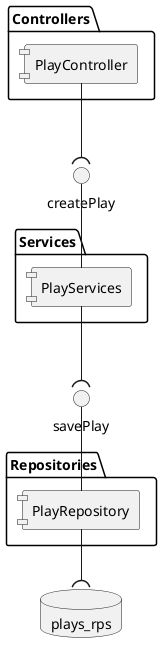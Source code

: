 @startuml
skinparam componentStyle uml1
skinparam lineType polyline

database "plays_rps"

package "Controllers" {
[PlayController]
}

[PlayController] --(createPlay

package "Services" {
createPlay -- [PlayServices]
}

[PlayServices] --(savePlay

package "Repositories" {
savePlay -- [PlayRepository]
[PlayRepository] --("plays_rps"
}

@enduml